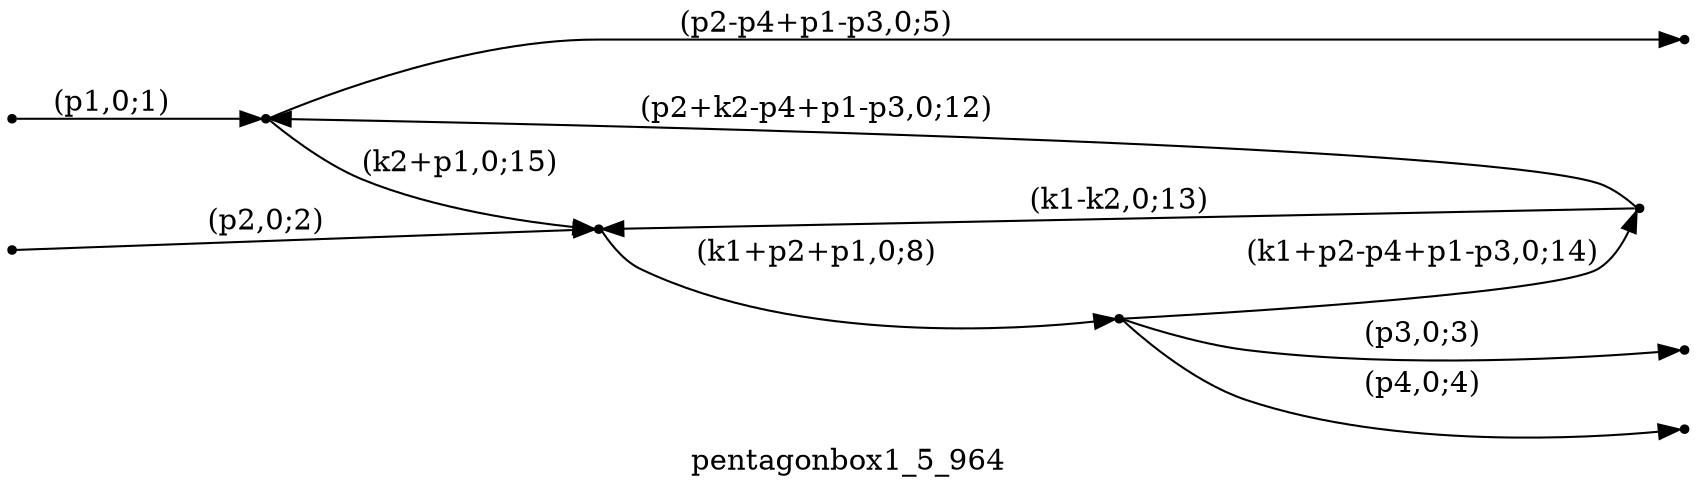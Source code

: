 digraph pentagonbox1_5_964 {
  label="pentagonbox1_5_964";
  rankdir="LR";
  subgraph edges {
    -1 -> 4 [label="(p1,0;1)"];
    -2 -> 2 [label="(p2,0;2)"];
    3 -> -3 [label="(p3,0;3)"];
    3 -> -4 [label="(p4,0;4)"];
    4 -> -5 [label="(p2-p4+p1-p3,0;5)"];
    2 -> 3 [label="(k1+p2+p1,0;8)"];
    1 -> 4 [label="(p2+k2-p4+p1-p3,0;12)"];
    1 -> 2 [label="(k1-k2,0;13)"];
    3 -> 1 [label="(k1+p2-p4+p1-p3,0;14)"];
    4 -> 2 [label="(k2+p1,0;15)"];
  }
  subgraph incoming { rank="source"; -1; -2; }
  subgraph outgoing { rank="sink"; -3; -4; -5; }
-5 [shape=point];
-4 [shape=point];
-3 [shape=point];
-2 [shape=point];
-1 [shape=point];
1 [shape=point];
2 [shape=point];
3 [shape=point];
4 [shape=point];
}

